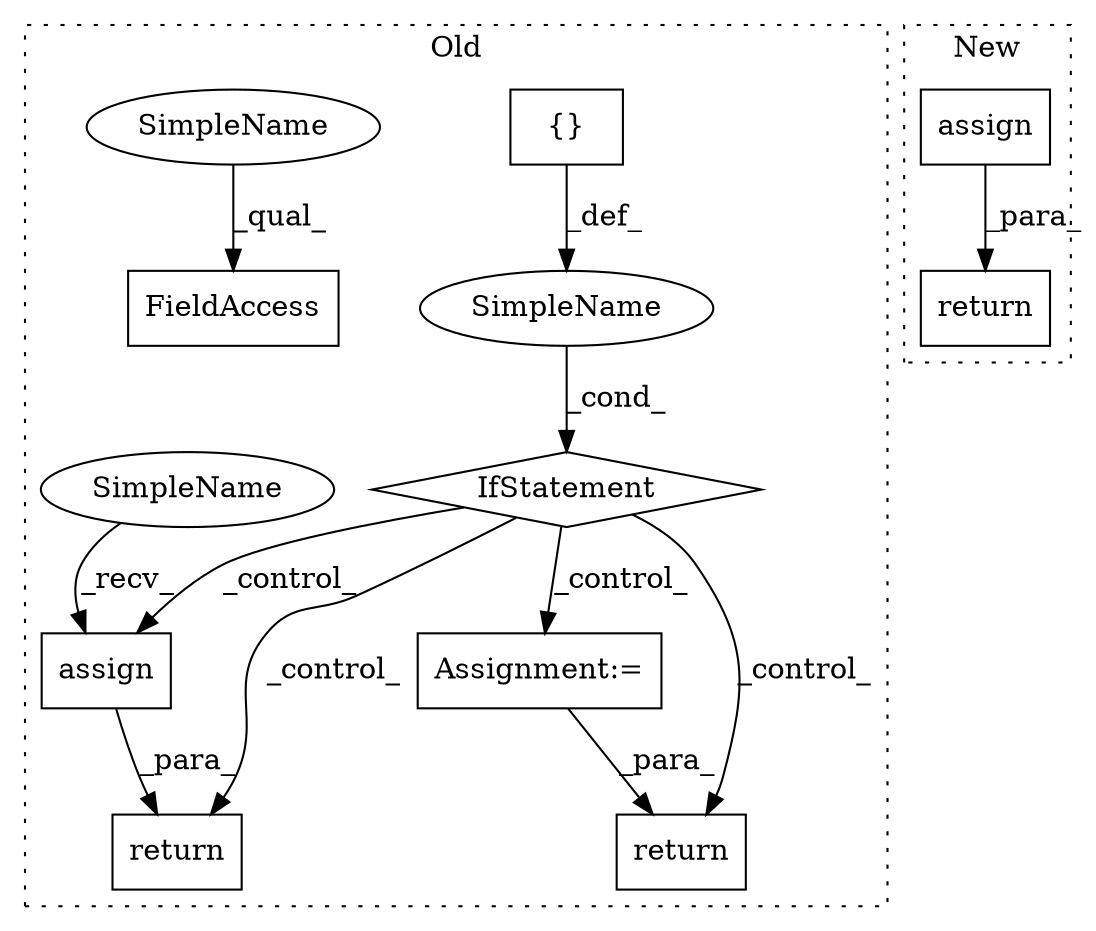 digraph G {
subgraph cluster0 {
1 [label="assign" a="32" s="25021,25072" l="7,1" shape="box"];
3 [label="IfStatement" a="25" s="24886,24929" l="8,2" shape="diamond"];
4 [label="SimpleName" a="42" s="" l="" shape="ellipse"];
5 [label="Assignment:=" a="7" s="25806" l="1" shape="box"];
6 [label="return" a="41" s="25010" l="7" shape="box"];
8 [label="{}" a="4" s="24915,24928" l="1,1" shape="box"];
9 [label="return" a="41" s="25876" l="7" shape="box"];
10 [label="FieldAccess" a="22" s="25028" l="8" shape="box"];
11 [label="SimpleName" a="42" s="25028" l="3" shape="ellipse"];
12 [label="SimpleName" a="42" s="25017" l="3" shape="ellipse"];
label = "Old";
style="dotted";
}
subgraph cluster1 {
2 [label="assign" a="32" s="25807,25870" l="7,1" shape="box"];
7 [label="return" a="41" s="25722" l="7" shape="box"];
label = "New";
style="dotted";
}
1 -> 6 [label="_para_"];
2 -> 7 [label="_para_"];
3 -> 9 [label="_control_"];
3 -> 5 [label="_control_"];
3 -> 1 [label="_control_"];
3 -> 6 [label="_control_"];
4 -> 3 [label="_cond_"];
5 -> 9 [label="_para_"];
8 -> 4 [label="_def_"];
11 -> 10 [label="_qual_"];
12 -> 1 [label="_recv_"];
}